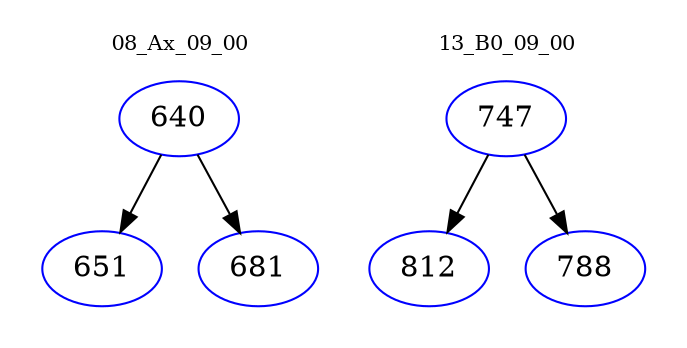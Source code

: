 digraph{
subgraph cluster_0 {
color = white
label = "08_Ax_09_00";
fontsize=10;
T0_640 [label="640", color="blue"]
T0_640 -> T0_651 [color="black"]
T0_651 [label="651", color="blue"]
T0_640 -> T0_681 [color="black"]
T0_681 [label="681", color="blue"]
}
subgraph cluster_1 {
color = white
label = "13_B0_09_00";
fontsize=10;
T1_747 [label="747", color="blue"]
T1_747 -> T1_812 [color="black"]
T1_812 [label="812", color="blue"]
T1_747 -> T1_788 [color="black"]
T1_788 [label="788", color="blue"]
}
}

